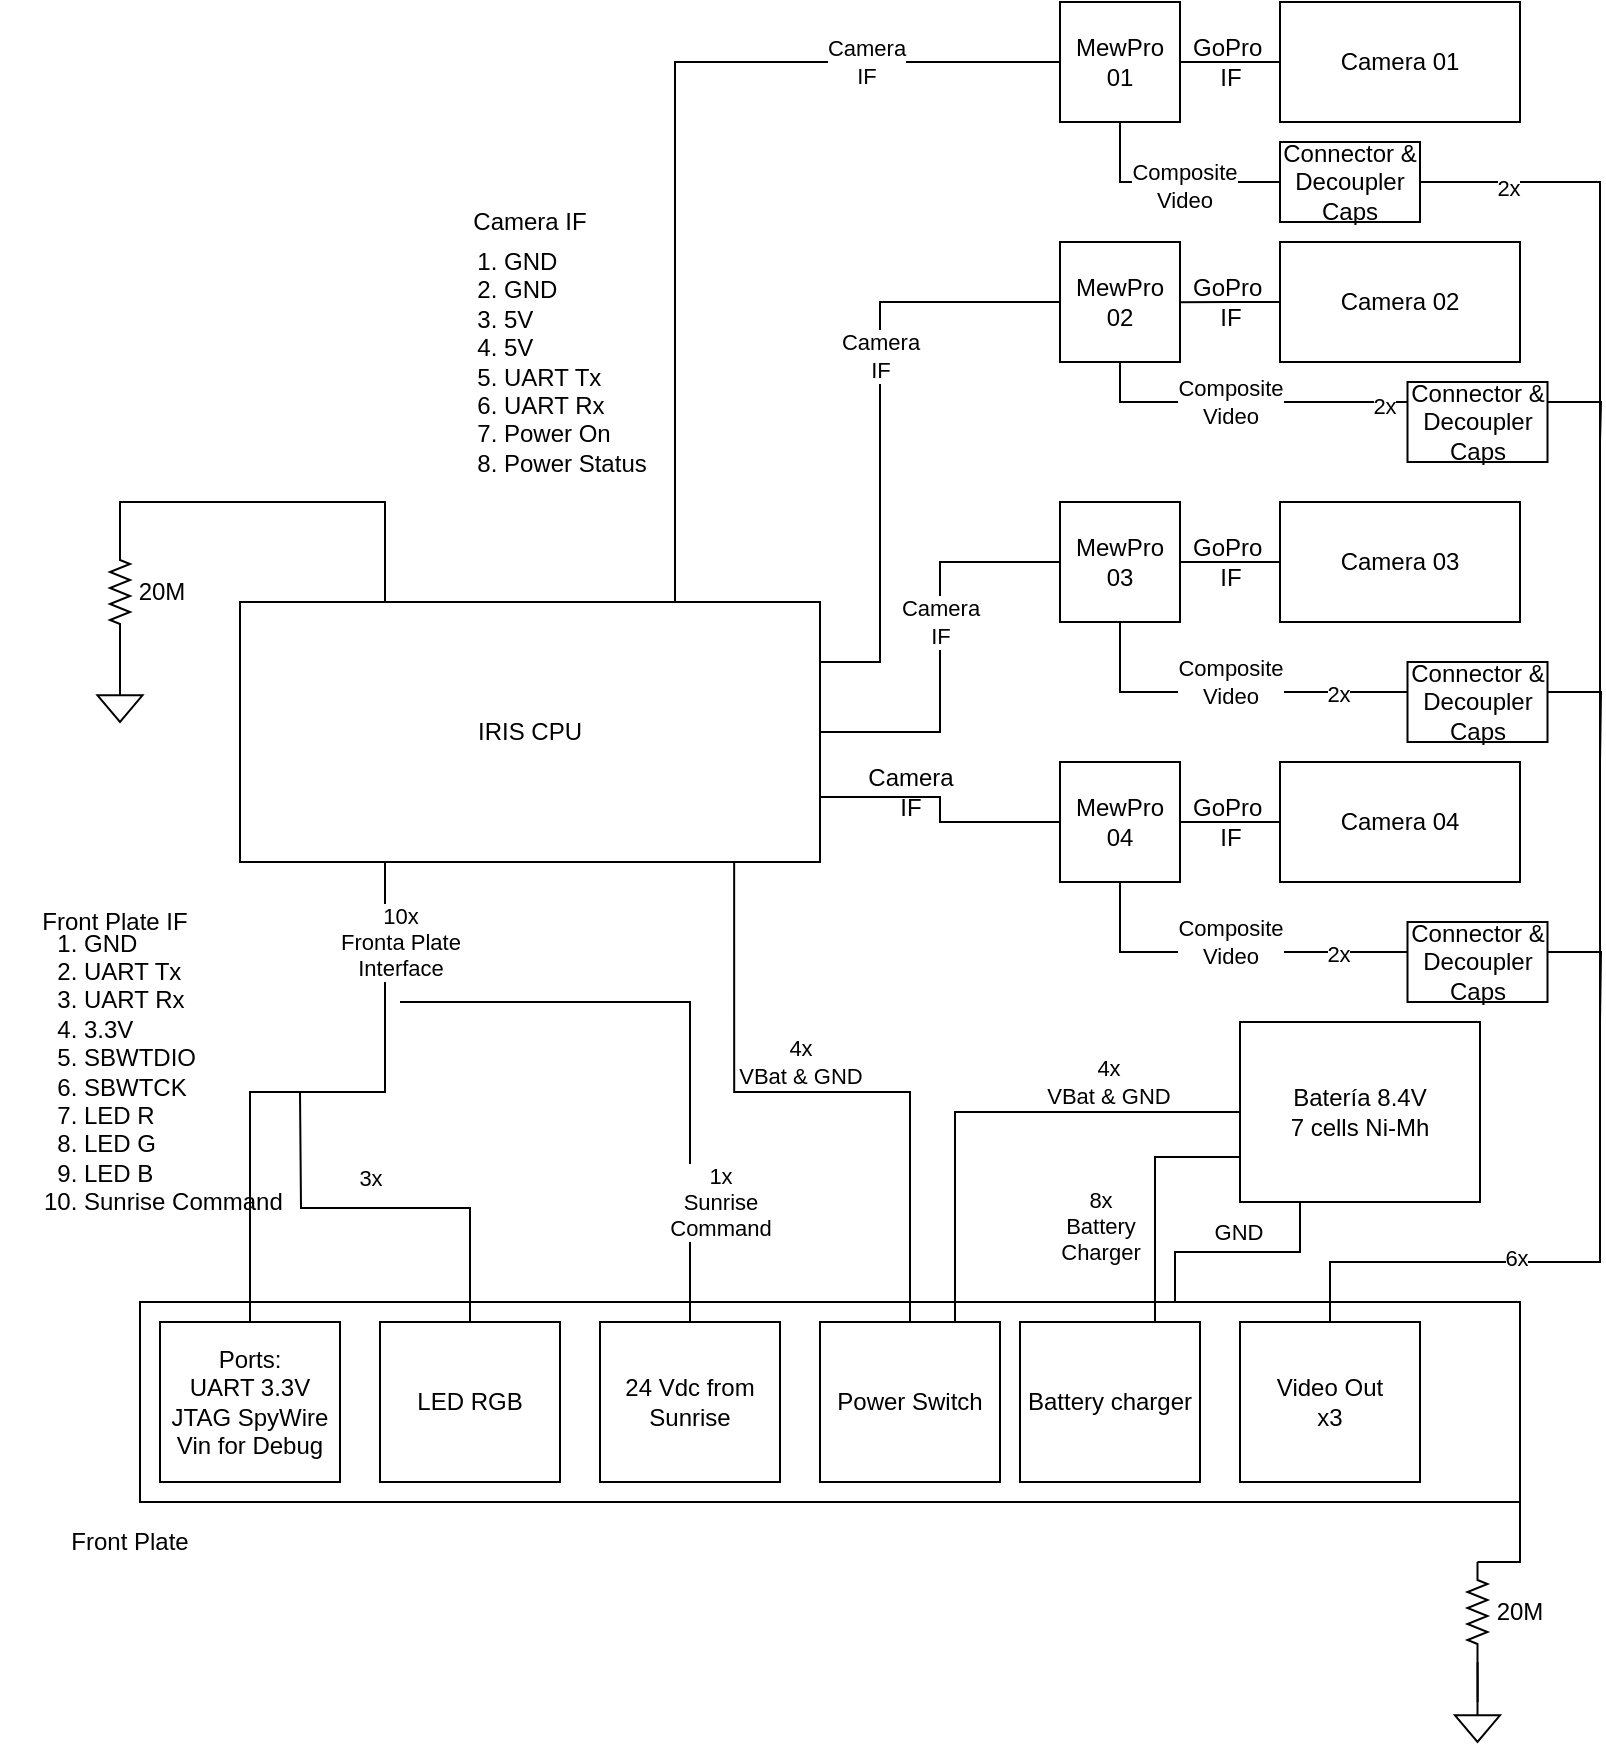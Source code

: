 <mxfile version="14.4.3" type="device"><diagram id="aG07aOSPB5FOVcd-KRWN" name="Page-1"><mxGraphModel dx="1278" dy="1089" grid="1" gridSize="10" guides="1" tooltips="1" connect="1" arrows="1" fold="1" page="1" pageScale="1" pageWidth="827" pageHeight="1169" math="0" shadow="0"><root><mxCell id="0"/><mxCell id="1" parent="0"/><mxCell id="qnO0M9vhLuhcUMvix3AC-12" value="" style="rounded=0;whiteSpace=wrap;html=1;" parent="1" vertex="1"><mxGeometry x="70" y="690" width="690" height="100" as="geometry"/></mxCell><mxCell id="olRVejuSITahRrHOpgfx-8" style="edgeStyle=orthogonalEdgeStyle;rounded=0;orthogonalLoop=1;jettySize=auto;html=1;exitX=1;exitY=0.75;exitDx=0;exitDy=0;entryX=0;entryY=0.5;entryDx=0;entryDy=0;endArrow=none;endFill=0;" edge="1" parent="1" source="qnO0M9vhLuhcUMvix3AC-1" target="olRVejuSITahRrHOpgfx-4"><mxGeometry relative="1" as="geometry"/></mxCell><mxCell id="qnO0M9vhLuhcUMvix3AC-1" value="IRIS CPU" style="rounded=0;whiteSpace=wrap;html=1;" parent="1" vertex="1"><mxGeometry x="120" y="340" width="290" height="130" as="geometry"/></mxCell><mxCell id="qnO0M9vhLuhcUMvix3AC-55" style="edgeStyle=orthogonalEdgeStyle;rounded=0;orthogonalLoop=1;jettySize=auto;html=1;exitX=0;exitY=0.5;exitDx=0;exitDy=0;entryX=1;entryY=0.5;entryDx=0;entryDy=0;endArrow=none;endFill=0;" parent="1" source="qnO0M9vhLuhcUMvix3AC-3" target="qnO0M9vhLuhcUMvix3AC-54" edge="1"><mxGeometry relative="1" as="geometry"/></mxCell><mxCell id="qnO0M9vhLuhcUMvix3AC-3" value="Camera 01" style="rounded=0;whiteSpace=wrap;html=1;" parent="1" vertex="1"><mxGeometry x="640" y="40" width="120" height="60" as="geometry"/></mxCell><mxCell id="qnO0M9vhLuhcUMvix3AC-74" style="edgeStyle=orthogonalEdgeStyle;rounded=0;orthogonalLoop=1;jettySize=auto;html=1;entryX=0.979;entryY=0.503;entryDx=0;entryDy=0;entryPerimeter=0;endArrow=none;endFill=0;" parent="1" source="qnO0M9vhLuhcUMvix3AC-4" target="qnO0M9vhLuhcUMvix3AC-68" edge="1"><mxGeometry relative="1" as="geometry"/></mxCell><mxCell id="qnO0M9vhLuhcUMvix3AC-4" value="Camera 02" style="rounded=0;whiteSpace=wrap;html=1;" parent="1" vertex="1"><mxGeometry x="640" y="160" width="120" height="60" as="geometry"/></mxCell><mxCell id="qnO0M9vhLuhcUMvix3AC-76" style="edgeStyle=orthogonalEdgeStyle;rounded=0;orthogonalLoop=1;jettySize=auto;html=1;entryX=1;entryY=0.5;entryDx=0;entryDy=0;endArrow=none;endFill=0;" parent="1" source="qnO0M9vhLuhcUMvix3AC-5" target="qnO0M9vhLuhcUMvix3AC-70" edge="1"><mxGeometry relative="1" as="geometry"/></mxCell><mxCell id="qnO0M9vhLuhcUMvix3AC-5" value="Camera 03" style="rounded=0;whiteSpace=wrap;html=1;" parent="1" vertex="1"><mxGeometry x="640" y="290" width="120" height="60" as="geometry"/></mxCell><mxCell id="qnO0M9vhLuhcUMvix3AC-17" style="edgeStyle=orthogonalEdgeStyle;rounded=0;orthogonalLoop=1;jettySize=auto;html=1;exitX=0;exitY=0.5;exitDx=0;exitDy=0;entryX=0.75;entryY=0;entryDx=0;entryDy=0;endArrow=none;endFill=0;" parent="1" source="qnO0M9vhLuhcUMvix3AC-6" target="qnO0M9vhLuhcUMvix3AC-11" edge="1"><mxGeometry relative="1" as="geometry"/></mxCell><mxCell id="qnO0M9vhLuhcUMvix3AC-21" value="4x&lt;br&gt;VBat &amp;amp; GND" style="edgeLabel;html=1;align=center;verticalAlign=middle;resizable=0;points=[];" parent="qnO0M9vhLuhcUMvix3AC-17" vertex="1" connectable="0"><mxGeometry x="-0.32" y="2" relative="1" as="geometry"><mxPoint x="18" y="-17" as="offset"/></mxGeometry></mxCell><mxCell id="qnO0M9vhLuhcUMvix3AC-63" style="edgeStyle=orthogonalEdgeStyle;rounded=0;orthogonalLoop=1;jettySize=auto;html=1;exitX=0.25;exitY=1;exitDx=0;exitDy=0;entryX=0.75;entryY=0;entryDx=0;entryDy=0;endArrow=none;endFill=0;" parent="1" source="qnO0M9vhLuhcUMvix3AC-6" target="qnO0M9vhLuhcUMvix3AC-12" edge="1"><mxGeometry relative="1" as="geometry"/></mxCell><mxCell id="qnO0M9vhLuhcUMvix3AC-64" value="GND" style="edgeLabel;html=1;align=center;verticalAlign=middle;resizable=0;points=[];" parent="qnO0M9vhLuhcUMvix3AC-63" vertex="1" connectable="0"><mxGeometry x="-0.292" y="1" relative="1" as="geometry"><mxPoint x="-16.67" y="-11" as="offset"/></mxGeometry></mxCell><mxCell id="qnO0M9vhLuhcUMvix3AC-6" value="Batería 8.4V&lt;br&gt;7 cells Ni-Mh" style="rounded=0;whiteSpace=wrap;html=1;" parent="1" vertex="1"><mxGeometry x="620" y="550" width="120" height="90" as="geometry"/></mxCell><mxCell id="qnO0M9vhLuhcUMvix3AC-24" value="" style="edgeStyle=orthogonalEdgeStyle;rounded=0;orthogonalLoop=1;jettySize=auto;html=1;exitX=0.5;exitY=0;exitDx=0;exitDy=0;entryX=0.25;entryY=1;entryDx=0;entryDy=0;endArrow=none;endFill=0;" parent="1" source="qnO0M9vhLuhcUMvix3AC-8" target="qnO0M9vhLuhcUMvix3AC-1" edge="1"><mxGeometry x="0.396" y="-83" relative="1" as="geometry"><mxPoint as="offset"/></mxGeometry></mxCell><mxCell id="qnO0M9vhLuhcUMvix3AC-25" value="10x&lt;br&gt;Fronta Plate&lt;br&gt;Interface" style="edgeLabel;html=1;align=center;verticalAlign=middle;resizable=0;points=[];" parent="qnO0M9vhLuhcUMvix3AC-24" vertex="1" connectable="0"><mxGeometry x="-0.41" y="-5" relative="1" as="geometry"><mxPoint x="70" y="-102" as="offset"/></mxGeometry></mxCell><mxCell id="qnO0M9vhLuhcUMvix3AC-8" value="Ports: &lt;br&gt;UART 3.3V &lt;br&gt;JTAG SpyWire&lt;br&gt;Vin for Debug" style="rounded=0;whiteSpace=wrap;html=1;" parent="1" vertex="1"><mxGeometry x="80" y="700" width="90" height="80" as="geometry"/></mxCell><mxCell id="qnO0M9vhLuhcUMvix3AC-23" style="edgeStyle=orthogonalEdgeStyle;rounded=0;orthogonalLoop=1;jettySize=auto;html=1;exitX=0.5;exitY=0;exitDx=0;exitDy=0;endArrow=none;endFill=0;" parent="1" source="qnO0M9vhLuhcUMvix3AC-9" edge="1"><mxGeometry relative="1" as="geometry"><mxPoint x="150" y="585" as="targetPoint"/></mxGeometry></mxCell><mxCell id="qnO0M9vhLuhcUMvix3AC-26" value="3x" style="edgeLabel;html=1;align=center;verticalAlign=middle;resizable=0;points=[];" parent="qnO0M9vhLuhcUMvix3AC-23" vertex="1" connectable="0"><mxGeometry x="-0.09" y="-1" relative="1" as="geometry"><mxPoint x="-16" y="-14" as="offset"/></mxGeometry></mxCell><mxCell id="qnO0M9vhLuhcUMvix3AC-9" value="LED RGB" style="rounded=0;whiteSpace=wrap;html=1;" parent="1" vertex="1"><mxGeometry x="190" y="700" width="90" height="80" as="geometry"/></mxCell><mxCell id="qnO0M9vhLuhcUMvix3AC-19" style="edgeStyle=orthogonalEdgeStyle;rounded=0;orthogonalLoop=1;jettySize=auto;html=1;exitX=0.75;exitY=0;exitDx=0;exitDy=0;entryX=0;entryY=0.75;entryDx=0;entryDy=0;endArrow=none;endFill=0;" parent="1" source="qnO0M9vhLuhcUMvix3AC-10" target="qnO0M9vhLuhcUMvix3AC-6" edge="1"><mxGeometry relative="1" as="geometry"/></mxCell><mxCell id="qnO0M9vhLuhcUMvix3AC-20" value="8x&lt;br&gt;Battery &lt;br&gt;Charger" style="edgeLabel;html=1;align=center;verticalAlign=middle;resizable=0;points=[];" parent="qnO0M9vhLuhcUMvix3AC-19" vertex="1" connectable="0"><mxGeometry x="-0.475" relative="1" as="geometry"><mxPoint x="-27.5" y="-15" as="offset"/></mxGeometry></mxCell><mxCell id="qnO0M9vhLuhcUMvix3AC-10" value="Battery charger" style="rounded=0;whiteSpace=wrap;html=1;" parent="1" vertex="1"><mxGeometry x="510" y="700" width="90" height="80" as="geometry"/></mxCell><mxCell id="qnO0M9vhLuhcUMvix3AC-18" style="edgeStyle=orthogonalEdgeStyle;rounded=0;orthogonalLoop=1;jettySize=auto;html=1;exitX=0.5;exitY=0;exitDx=0;exitDy=0;entryX=0.852;entryY=1.004;entryDx=0;entryDy=0;entryPerimeter=0;endArrow=none;endFill=0;" parent="1" source="qnO0M9vhLuhcUMvix3AC-11" target="qnO0M9vhLuhcUMvix3AC-1" edge="1"><mxGeometry relative="1" as="geometry"/></mxCell><mxCell id="qnO0M9vhLuhcUMvix3AC-22" value="&lt;span style=&quot;color: rgba(0 , 0 , 0 , 0) ; font-family: monospace ; font-size: 0px ; background-color: rgb(248 , 249 , 250)&quot;&gt;1%3CmxGraphModel%3E%3Croot%3E%3CmxCell%20id%3D%220%22%2F%3E%3CmxCell%20id%3D%221%22%20parent%3D%220%22%2F%3E%3CmxCell%20id%3D%222%22%20value%3D%221x%26lt%3Bbr%26gt%3BVBat%22%20style%3D%22edgeLabel%3Bhtml%3D1%3Balign%3Dcenter%3BverticalAlign%3Dmiddle%3Bresizable%3D0%3Bpoints%3D%5B%5D%3B%22%20vertex%3D%221%22%20connectable%3D%220%22%20parent%3D%221%22%3E%3CmxGeometry%20x%3D%22550%22%20y%3D%22570%22%20as%3D%22geometry%22%2F%3E%3C%2FmxCell%3E%3C%2Froot%3E%3C%2FmxGraphModel%3E&lt;/span&gt;&lt;span style=&quot;color: rgba(0 , 0 , 0 , 0) ; font-family: monospace ; font-size: 0px ; background-color: rgb(248 , 249 , 250)&quot;&gt;%3CmxGraphModel%3E%3Croot%3E%3CmxCell%20id%3D%220%22%2F%3E%3CmxCell%20id%3D%221%22%20parent%3D%220%22%2F%3E%3CmxCell%20id%3D%222%22%20value%3D%221x%26lt%3Bbr%26gt%3BVBat%22%20style%3D%22edgeLabel%3Bhtml%3D1%3Balign%3Dcenter%3BverticalAlign%3Dmiddle%3Bresizable%3D0%3Bpoints%3D%5B%5D%3B%22%20vertex%3D%221%22%20connectable%3D%220%22%20parent%3D%221%22%3E%3CmxGeometry%20x%3D%22550%22%20y%3D%22570%22%20as%3D%22geometry%22%2F%3E%3C%2FmxCell%3E%3C%2Froot%3E%3C%2FmxGraphModel%3E1x VBat&lt;/span&gt;" style="edgeLabel;html=1;align=center;verticalAlign=middle;resizable=0;points=[];" parent="qnO0M9vhLuhcUMvix3AC-18" vertex="1" connectable="0"><mxGeometry x="0.155" y="-1" relative="1" as="geometry"><mxPoint x="43" y="-14" as="offset"/></mxGeometry></mxCell><mxCell id="qnO0M9vhLuhcUMvix3AC-49" value="4x&lt;br&gt;VBat &amp;amp; GND" style="edgeLabel;html=1;align=center;verticalAlign=middle;resizable=0;points=[];" parent="qnO0M9vhLuhcUMvix3AC-18" vertex="1" connectable="0"><mxGeometry x="-0.078" y="3" relative="1" as="geometry"><mxPoint x="-24" y="-18" as="offset"/></mxGeometry></mxCell><mxCell id="qnO0M9vhLuhcUMvix3AC-11" value="Power Switch" style="rounded=0;whiteSpace=wrap;html=1;" parent="1" vertex="1"><mxGeometry x="410" y="700" width="90" height="80" as="geometry"/></mxCell><mxCell id="qnO0M9vhLuhcUMvix3AC-13" value="Front Plate" style="text;html=1;strokeColor=none;fillColor=none;align=center;verticalAlign=middle;whiteSpace=wrap;rounded=0;" parent="1" vertex="1"><mxGeometry x="25" y="800" width="80" height="20" as="geometry"/></mxCell><mxCell id="qnO0M9vhLuhcUMvix3AC-29" value="1x&lt;br&gt;Sunrise&lt;br&gt;Command" style="edgeStyle=orthogonalEdgeStyle;rounded=0;orthogonalLoop=1;jettySize=auto;html=1;exitX=0.5;exitY=0;exitDx=0;exitDy=0;endArrow=none;endFill=0;" parent="1" source="qnO0M9vhLuhcUMvix3AC-28" edge="1"><mxGeometry x="-0.607" y="-15" relative="1" as="geometry"><mxPoint x="200" y="540" as="targetPoint"/><Array as="points"><mxPoint x="345" y="540"/></Array><mxPoint as="offset"/></mxGeometry></mxCell><mxCell id="qnO0M9vhLuhcUMvix3AC-28" value="24 Vdc from Sunrise" style="rounded=0;whiteSpace=wrap;html=1;" parent="1" vertex="1"><mxGeometry x="300" y="700" width="90" height="80" as="geometry"/></mxCell><mxCell id="qnO0M9vhLuhcUMvix3AC-45" value="" style="pointerEvents=1;verticalLabelPosition=bottom;shadow=0;dashed=0;align=center;html=1;verticalAlign=top;shape=mxgraph.electrical.signal_sources.signal_ground;" parent="1" vertex="1"><mxGeometry x="727.5" y="890" width="22.5" height="20" as="geometry"/></mxCell><mxCell id="qnO0M9vhLuhcUMvix3AC-47" style="edgeStyle=orthogonalEdgeStyle;rounded=0;orthogonalLoop=1;jettySize=auto;html=1;exitX=1;exitY=0.5;exitDx=0;exitDy=0;exitPerimeter=0;endArrow=none;endFill=0;" parent="1" source="qnO0M9vhLuhcUMvix3AC-46" target="qnO0M9vhLuhcUMvix3AC-45" edge="1"><mxGeometry relative="1" as="geometry"/></mxCell><mxCell id="qnO0M9vhLuhcUMvix3AC-48" style="edgeStyle=orthogonalEdgeStyle;rounded=0;orthogonalLoop=1;jettySize=auto;html=1;exitX=0;exitY=0.5;exitDx=0;exitDy=0;exitPerimeter=0;entryX=1;entryY=1;entryDx=0;entryDy=0;endArrow=none;endFill=0;" parent="1" source="qnO0M9vhLuhcUMvix3AC-46" target="qnO0M9vhLuhcUMvix3AC-12" edge="1"><mxGeometry relative="1" as="geometry"/></mxCell><mxCell id="qnO0M9vhLuhcUMvix3AC-61" value="" style="edgeStyle=orthogonalEdgeStyle;rounded=0;orthogonalLoop=1;jettySize=auto;html=1;endArrow=none;endFill=0;" parent="1" source="qnO0M9vhLuhcUMvix3AC-46" target="qnO0M9vhLuhcUMvix3AC-45" edge="1"><mxGeometry relative="1" as="geometry"/></mxCell><mxCell id="qnO0M9vhLuhcUMvix3AC-46" value="" style="pointerEvents=1;verticalLabelPosition=bottom;shadow=0;dashed=0;align=center;html=1;verticalAlign=top;shape=mxgraph.electrical.resistors.resistor_2;direction=south;" parent="1" vertex="1"><mxGeometry x="733.75" y="820" width="10" height="50" as="geometry"/></mxCell><mxCell id="qnO0M9vhLuhcUMvix3AC-57" style="edgeStyle=orthogonalEdgeStyle;rounded=0;orthogonalLoop=1;jettySize=auto;html=1;exitX=0;exitY=0.5;exitDx=0;exitDy=0;entryX=0.75;entryY=0;entryDx=0;entryDy=0;endArrow=none;endFill=0;" parent="1" source="qnO0M9vhLuhcUMvix3AC-54" target="qnO0M9vhLuhcUMvix3AC-1" edge="1"><mxGeometry relative="1" as="geometry"/></mxCell><mxCell id="qnO0M9vhLuhcUMvix3AC-58" value="Camera&lt;br&gt;IF" style="edgeLabel;html=1;align=center;verticalAlign=middle;resizable=0;points=[];" parent="qnO0M9vhLuhcUMvix3AC-57" vertex="1" connectable="0"><mxGeometry x="-0.476" y="1" relative="1" as="geometry"><mxPoint x="23.43" y="-1" as="offset"/></mxGeometry></mxCell><mxCell id="qnO0M9vhLuhcUMvix3AC-66" style="edgeStyle=orthogonalEdgeStyle;rounded=0;orthogonalLoop=1;jettySize=auto;html=1;exitX=0.5;exitY=1;exitDx=0;exitDy=0;endArrow=none;endFill=0;" parent="1" source="qnO0M9vhLuhcUMvix3AC-54" target="qnO0M9vhLuhcUMvix3AC-65" edge="1"><mxGeometry relative="1" as="geometry"><Array as="points"><mxPoint x="560" y="130"/><mxPoint x="800" y="130"/><mxPoint x="800" y="670"/><mxPoint x="665" y="670"/></Array></mxGeometry></mxCell><mxCell id="qnO0M9vhLuhcUMvix3AC-67" value="Composite &lt;br&gt;Video" style="edgeLabel;html=1;align=center;verticalAlign=middle;resizable=0;points=[];" parent="qnO0M9vhLuhcUMvix3AC-66" vertex="1" connectable="0"><mxGeometry x="-0.873" y="-2" relative="1" as="geometry"><mxPoint as="offset"/></mxGeometry></mxCell><mxCell id="qnO0M9vhLuhcUMvix3AC-81" value="2x" style="edgeLabel;html=1;align=center;verticalAlign=middle;resizable=0;points=[];" parent="qnO0M9vhLuhcUMvix3AC-66" vertex="1" connectable="0"><mxGeometry x="-0.54" y="-3" relative="1" as="geometry"><mxPoint as="offset"/></mxGeometry></mxCell><mxCell id="qnO0M9vhLuhcUMvix3AC-82" value="6x" style="edgeLabel;html=1;align=center;verticalAlign=middle;resizable=0;points=[];" parent="qnO0M9vhLuhcUMvix3AC-66" vertex="1" connectable="0"><mxGeometry x="0.748" y="-2" relative="1" as="geometry"><mxPoint as="offset"/></mxGeometry></mxCell><mxCell id="qnO0M9vhLuhcUMvix3AC-54" value="MewPro 01" style="rounded=0;whiteSpace=wrap;html=1;" parent="1" vertex="1"><mxGeometry x="530" y="40" width="60" height="60" as="geometry"/></mxCell><mxCell id="qnO0M9vhLuhcUMvix3AC-56" value="GoPro&amp;nbsp;&lt;br&gt;IF" style="text;html=1;align=center;verticalAlign=middle;resizable=0;points=[];autosize=1;" parent="1" vertex="1"><mxGeometry x="590" y="55" width="50" height="30" as="geometry"/></mxCell><mxCell id="qnO0M9vhLuhcUMvix3AC-60" value="&lt;ol&gt;&lt;li&gt;GND&lt;/li&gt;&lt;li&gt;UART Tx&lt;/li&gt;&lt;li&gt;UART Rx&lt;/li&gt;&lt;li&gt;3.3V&lt;/li&gt;&lt;li&gt;SBWTDIO&lt;/li&gt;&lt;li&gt;SBWTCK&lt;/li&gt;&lt;li&gt;LED R&lt;/li&gt;&lt;li&gt;LED G&lt;/li&gt;&lt;li&gt;LED B&lt;/li&gt;&lt;li&gt;Sunrise Command&lt;/li&gt;&lt;/ol&gt;" style="text;html=1;strokeColor=none;fillColor=none;align=left;verticalAlign=middle;whiteSpace=wrap;rounded=0;" parent="1" vertex="1"><mxGeometry y="510" width="150" height="130" as="geometry"/></mxCell><mxCell id="qnO0M9vhLuhcUMvix3AC-62" value="20M" style="text;html=1;strokeColor=none;fillColor=none;align=center;verticalAlign=middle;whiteSpace=wrap;rounded=0;" parent="1" vertex="1"><mxGeometry x="740" y="835" width="40" height="20" as="geometry"/></mxCell><mxCell id="qnO0M9vhLuhcUMvix3AC-65" value="Video Out&lt;br&gt;x3" style="rounded=0;whiteSpace=wrap;html=1;" parent="1" vertex="1"><mxGeometry x="620" y="700" width="90" height="80" as="geometry"/></mxCell><mxCell id="qnO0M9vhLuhcUMvix3AC-72" value="Camera&lt;br&gt;IF" style="edgeStyle=orthogonalEdgeStyle;rounded=0;orthogonalLoop=1;jettySize=auto;html=1;exitX=0;exitY=0.5;exitDx=0;exitDy=0;entryX=1;entryY=0.25;entryDx=0;entryDy=0;endArrow=none;endFill=0;" parent="1" source="qnO0M9vhLuhcUMvix3AC-68" target="qnO0M9vhLuhcUMvix3AC-1" edge="1"><mxGeometry x="-0.226" relative="1" as="geometry"><Array as="points"><mxPoint x="440" y="190"/><mxPoint x="440" y="370"/><mxPoint x="410" y="370"/></Array><mxPoint as="offset"/></mxGeometry></mxCell><mxCell id="qnO0M9vhLuhcUMvix3AC-77" style="edgeStyle=orthogonalEdgeStyle;rounded=0;orthogonalLoop=1;jettySize=auto;html=1;exitX=0.5;exitY=1;exitDx=0;exitDy=0;endArrow=none;endFill=0;" parent="1" source="qnO0M9vhLuhcUMvix3AC-68" edge="1"><mxGeometry relative="1" as="geometry"><mxPoint x="800" y="260" as="targetPoint"/></mxGeometry></mxCell><mxCell id="qnO0M9vhLuhcUMvix3AC-80" value="2x" style="edgeLabel;html=1;align=center;verticalAlign=middle;resizable=0;points=[];" parent="qnO0M9vhLuhcUMvix3AC-77" vertex="1" connectable="0"><mxGeometry x="0.079" y="-2" relative="1" as="geometry"><mxPoint as="offset"/></mxGeometry></mxCell><mxCell id="qnO0M9vhLuhcUMvix3AC-68" value="MewPro 02" style="rounded=0;whiteSpace=wrap;html=1;" parent="1" vertex="1"><mxGeometry x="530" y="160" width="60" height="60" as="geometry"/></mxCell><mxCell id="qnO0M9vhLuhcUMvix3AC-69" value="GoPro&amp;nbsp;&lt;br&gt;IF" style="text;html=1;align=center;verticalAlign=middle;resizable=0;points=[];autosize=1;" parent="1" vertex="1"><mxGeometry x="590" y="175" width="50" height="30" as="geometry"/></mxCell><mxCell id="qnO0M9vhLuhcUMvix3AC-73" value="Camera&lt;br&gt;IF" style="edgeStyle=orthogonalEdgeStyle;rounded=0;orthogonalLoop=1;jettySize=auto;html=1;exitX=0;exitY=0.5;exitDx=0;exitDy=0;entryX=1;entryY=0.5;entryDx=0;entryDy=0;endArrow=none;endFill=0;" parent="1" source="qnO0M9vhLuhcUMvix3AC-70" target="qnO0M9vhLuhcUMvix3AC-1" edge="1"><mxGeometry x="-0.122" relative="1" as="geometry"><mxPoint as="offset"/></mxGeometry></mxCell><mxCell id="qnO0M9vhLuhcUMvix3AC-78" style="edgeStyle=orthogonalEdgeStyle;rounded=0;orthogonalLoop=1;jettySize=auto;html=1;exitX=0.5;exitY=1;exitDx=0;exitDy=0;endArrow=none;endFill=0;" parent="1" source="qnO0M9vhLuhcUMvix3AC-70" edge="1"><mxGeometry relative="1" as="geometry"><mxPoint x="800" y="420" as="targetPoint"/></mxGeometry></mxCell><mxCell id="qnO0M9vhLuhcUMvix3AC-79" value="2x" style="edgeLabel;html=1;align=center;verticalAlign=middle;resizable=0;points=[];" parent="qnO0M9vhLuhcUMvix3AC-78" vertex="1" connectable="0"><mxGeometry x="-0.077" y="-1" relative="1" as="geometry"><mxPoint as="offset"/></mxGeometry></mxCell><mxCell id="qnO0M9vhLuhcUMvix3AC-70" value="MewPro 03" style="rounded=0;whiteSpace=wrap;html=1;" parent="1" vertex="1"><mxGeometry x="530" y="290" width="60" height="60" as="geometry"/></mxCell><mxCell id="qnO0M9vhLuhcUMvix3AC-71" value="GoPro&amp;nbsp;&lt;br&gt;IF" style="text;html=1;align=center;verticalAlign=middle;resizable=0;points=[];autosize=1;" parent="1" vertex="1"><mxGeometry x="590" y="305" width="50" height="30" as="geometry"/></mxCell><mxCell id="qnO0M9vhLuhcUMvix3AC-83" value="Front Plate IF" style="text;html=1;strokeColor=none;fillColor=none;align=center;verticalAlign=middle;whiteSpace=wrap;rounded=0;" parent="1" vertex="1"><mxGeometry x="20" y="490" width="75" height="20" as="geometry"/></mxCell><mxCell id="qnO0M9vhLuhcUMvix3AC-84" value="&lt;ol&gt;&lt;li&gt;GND&lt;/li&gt;&lt;li&gt;GND&lt;/li&gt;&lt;li&gt;5V&lt;/li&gt;&lt;li&gt;5V&lt;/li&gt;&lt;li&gt;UART Tx&lt;/li&gt;&lt;li&gt;UART Rx&lt;/li&gt;&lt;li&gt;Power On&lt;/li&gt;&lt;li&gt;Power Status&lt;/li&gt;&lt;/ol&gt;" style="text;html=1;strokeColor=none;fillColor=none;align=left;verticalAlign=middle;whiteSpace=wrap;rounded=0;" parent="1" vertex="1"><mxGeometry x="210" y="180" width="120" height="80" as="geometry"/></mxCell><mxCell id="qnO0M9vhLuhcUMvix3AC-85" value="Camera IF" style="text;html=1;strokeColor=none;fillColor=none;align=center;verticalAlign=middle;whiteSpace=wrap;rounded=0;" parent="1" vertex="1"><mxGeometry x="230" y="140" width="70" height="20" as="geometry"/></mxCell><mxCell id="qnO0M9vhLuhcUMvix3AC-88" value="Composite &lt;br&gt;Video" style="edgeLabel;html=1;align=center;verticalAlign=middle;resizable=0;points=[];" parent="1" vertex="1" connectable="0"><mxGeometry x="615" y="240" as="geometry"/></mxCell><mxCell id="qnO0M9vhLuhcUMvix3AC-89" value="Composite &lt;br&gt;Video" style="edgeLabel;html=1;align=center;verticalAlign=middle;resizable=0;points=[];" parent="1" vertex="1" connectable="0"><mxGeometry x="615" y="380" as="geometry"/></mxCell><mxCell id="qnO0M9vhLuhcUMvix3AC-91" value="Connector &amp;amp; Decoupler Caps" style="rounded=0;whiteSpace=wrap;html=1;" parent="1" vertex="1"><mxGeometry x="640" y="110" width="70" height="40" as="geometry"/></mxCell><mxCell id="qnO0M9vhLuhcUMvix3AC-92" value="Connector &amp;amp; Decoupler Caps" style="rounded=0;whiteSpace=wrap;html=1;" parent="1" vertex="1"><mxGeometry x="703.75" y="230" width="70" height="40" as="geometry"/></mxCell><mxCell id="qnO0M9vhLuhcUMvix3AC-93" value="Connector &amp;amp; Decoupler Caps" style="rounded=0;whiteSpace=wrap;html=1;" parent="1" vertex="1"><mxGeometry x="703.75" y="370" width="70" height="40" as="geometry"/></mxCell><mxCell id="olRVejuSITahRrHOpgfx-1" value="Camera 04" style="rounded=0;whiteSpace=wrap;html=1;" vertex="1" parent="1"><mxGeometry x="640" y="420" width="120" height="60" as="geometry"/></mxCell><mxCell id="olRVejuSITahRrHOpgfx-2" style="edgeStyle=orthogonalEdgeStyle;rounded=0;orthogonalLoop=1;jettySize=auto;html=1;exitX=0.5;exitY=1;exitDx=0;exitDy=0;endArrow=none;endFill=0;" edge="1" parent="1" source="olRVejuSITahRrHOpgfx-4"><mxGeometry relative="1" as="geometry"><mxPoint x="800.0" y="550" as="targetPoint"/></mxGeometry></mxCell><mxCell id="olRVejuSITahRrHOpgfx-3" value="2x" style="edgeLabel;html=1;align=center;verticalAlign=middle;resizable=0;points=[];" vertex="1" connectable="0" parent="olRVejuSITahRrHOpgfx-2"><mxGeometry x="-0.077" y="-1" relative="1" as="geometry"><mxPoint as="offset"/></mxGeometry></mxCell><mxCell id="olRVejuSITahRrHOpgfx-9" style="edgeStyle=orthogonalEdgeStyle;rounded=0;orthogonalLoop=1;jettySize=auto;html=1;exitX=1;exitY=0.5;exitDx=0;exitDy=0;entryX=0;entryY=0.5;entryDx=0;entryDy=0;endArrow=none;endFill=0;" edge="1" parent="1" source="olRVejuSITahRrHOpgfx-4" target="olRVejuSITahRrHOpgfx-1"><mxGeometry relative="1" as="geometry"/></mxCell><mxCell id="olRVejuSITahRrHOpgfx-4" value="MewPro 04" style="rounded=0;whiteSpace=wrap;html=1;" vertex="1" parent="1"><mxGeometry x="530" y="420" width="60" height="60" as="geometry"/></mxCell><mxCell id="olRVejuSITahRrHOpgfx-5" value="GoPro&amp;nbsp;&lt;br&gt;IF" style="text;html=1;align=center;verticalAlign=middle;resizable=0;points=[];autosize=1;" vertex="1" parent="1"><mxGeometry x="590" y="435" width="50" height="30" as="geometry"/></mxCell><mxCell id="olRVejuSITahRrHOpgfx-6" value="Composite &lt;br&gt;Video" style="edgeLabel;html=1;align=center;verticalAlign=middle;resizable=0;points=[];" vertex="1" connectable="0" parent="1"><mxGeometry x="615" y="510" as="geometry"/></mxCell><mxCell id="olRVejuSITahRrHOpgfx-7" value="Connector &amp;amp; Decoupler Caps" style="rounded=0;whiteSpace=wrap;html=1;" vertex="1" parent="1"><mxGeometry x="703.75" y="500" width="70" height="40" as="geometry"/></mxCell><mxCell id="olRVejuSITahRrHOpgfx-10" value="Camera&lt;br&gt;IF" style="text;html=1;align=center;verticalAlign=middle;resizable=0;points=[];autosize=1;" vertex="1" parent="1"><mxGeometry x="425" y="420" width="60" height="30" as="geometry"/></mxCell><mxCell id="olRVejuSITahRrHOpgfx-11" value="" style="pointerEvents=1;verticalLabelPosition=bottom;shadow=0;dashed=0;align=center;html=1;verticalAlign=top;shape=mxgraph.electrical.signal_sources.signal_ground;" vertex="1" parent="1"><mxGeometry x="48.75" y="380" width="22.5" height="20" as="geometry"/></mxCell><mxCell id="olRVejuSITahRrHOpgfx-12" style="edgeStyle=orthogonalEdgeStyle;rounded=0;orthogonalLoop=1;jettySize=auto;html=1;exitX=1;exitY=0.5;exitDx=0;exitDy=0;exitPerimeter=0;endArrow=none;endFill=0;" edge="1" parent="1" source="olRVejuSITahRrHOpgfx-14" target="olRVejuSITahRrHOpgfx-11"><mxGeometry relative="1" as="geometry"/></mxCell><mxCell id="olRVejuSITahRrHOpgfx-13" value="" style="edgeStyle=orthogonalEdgeStyle;rounded=0;orthogonalLoop=1;jettySize=auto;html=1;endArrow=none;endFill=0;" edge="1" parent="1" source="olRVejuSITahRrHOpgfx-14" target="olRVejuSITahRrHOpgfx-11"><mxGeometry relative="1" as="geometry"/></mxCell><mxCell id="olRVejuSITahRrHOpgfx-16" style="edgeStyle=orthogonalEdgeStyle;rounded=0;orthogonalLoop=1;jettySize=auto;html=1;exitX=0;exitY=0.5;exitDx=0;exitDy=0;exitPerimeter=0;entryX=0.25;entryY=0;entryDx=0;entryDy=0;endArrow=none;endFill=0;" edge="1" parent="1" source="olRVejuSITahRrHOpgfx-14" target="qnO0M9vhLuhcUMvix3AC-1"><mxGeometry relative="1" as="geometry"/></mxCell><mxCell id="olRVejuSITahRrHOpgfx-14" value="" style="pointerEvents=1;verticalLabelPosition=bottom;shadow=0;dashed=0;align=center;html=1;verticalAlign=top;shape=mxgraph.electrical.resistors.resistor_2;direction=south;" vertex="1" parent="1"><mxGeometry x="55" y="310" width="10" height="50" as="geometry"/></mxCell><mxCell id="olRVejuSITahRrHOpgfx-15" value="20M" style="text;html=1;strokeColor=none;fillColor=none;align=center;verticalAlign=middle;whiteSpace=wrap;rounded=0;" vertex="1" parent="1"><mxGeometry x="61.25" y="325" width="40" height="20" as="geometry"/></mxCell></root></mxGraphModel></diagram></mxfile>